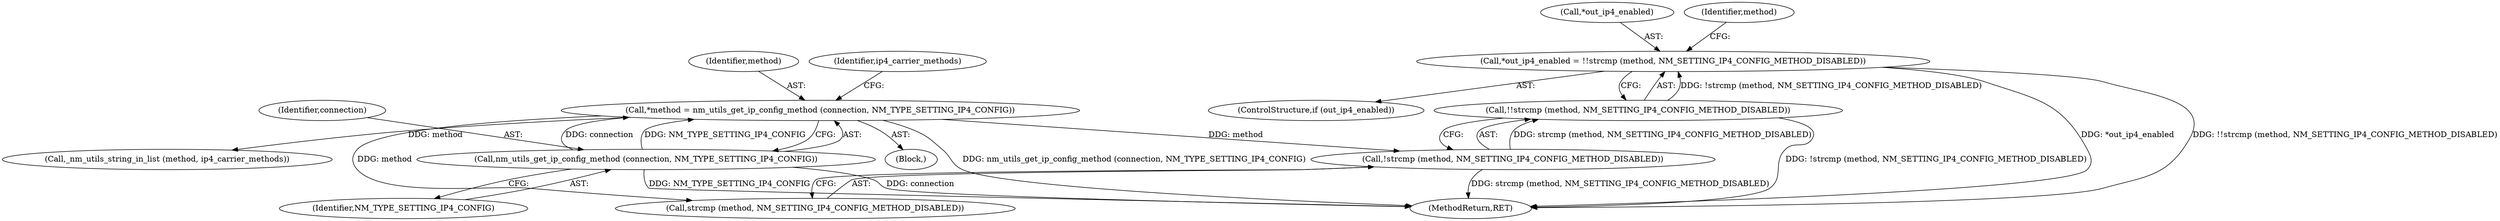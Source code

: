 digraph "0_NetworkManager_d5fc88e573fa58b93034b04d35a2454f5d28cad9@API" {
"1005559" [label="(Call,*out_ip4_enabled = !!strcmp (method, NM_SETTING_IP4_CONFIG_METHOD_DISABLED))"];
"1005562" [label="(Call,!!strcmp (method, NM_SETTING_IP4_CONFIG_METHOD_DISABLED))"];
"1005563" [label="(Call,!strcmp (method, NM_SETTING_IP4_CONFIG_METHOD_DISABLED))"];
"1005549" [label="(Call,*method = nm_utils_get_ip_config_method (connection, NM_TYPE_SETTING_IP4_CONFIG))"];
"1005551" [label="(Call,nm_utils_get_ip_config_method (connection, NM_TYPE_SETTING_IP4_CONFIG))"];
"1005564" [label="(Call,strcmp (method, NM_SETTING_IP4_CONFIG_METHOD_DISABLED))"];
"1005563" [label="(Call,!strcmp (method, NM_SETTING_IP4_CONFIG_METHOD_DISABLED))"];
"1005549" [label="(Call,*method = nm_utils_get_ip_config_method (connection, NM_TYPE_SETTING_IP4_CONFIG))"];
"1005547" [label="(Block,)"];
"1005553" [label="(Identifier,NM_TYPE_SETTING_IP4_CONFIG)"];
"1005560" [label="(Call,*out_ip4_enabled)"];
"1005550" [label="(Identifier,method)"];
"1005552" [label="(Identifier,connection)"];
"1007368" [label="(MethodReturn,RET)"];
"1005551" [label="(Call,nm_utils_get_ip_config_method (connection, NM_TYPE_SETTING_IP4_CONFIG))"];
"1005559" [label="(Call,*out_ip4_enabled = !!strcmp (method, NM_SETTING_IP4_CONFIG_METHOD_DISABLED))"];
"1005568" [label="(Call,_nm_utils_string_in_list (method, ip4_carrier_methods))"];
"1005569" [label="(Identifier,method)"];
"1005557" [label="(ControlStructure,if (out_ip4_enabled))"];
"1005556" [label="(Identifier,ip4_carrier_methods)"];
"1005562" [label="(Call,!!strcmp (method, NM_SETTING_IP4_CONFIG_METHOD_DISABLED))"];
"1005559" -> "1005557"  [label="AST: "];
"1005559" -> "1005562"  [label="CFG: "];
"1005560" -> "1005559"  [label="AST: "];
"1005562" -> "1005559"  [label="AST: "];
"1005569" -> "1005559"  [label="CFG: "];
"1005559" -> "1007368"  [label="DDG: !!strcmp (method, NM_SETTING_IP4_CONFIG_METHOD_DISABLED)"];
"1005559" -> "1007368"  [label="DDG: *out_ip4_enabled"];
"1005562" -> "1005559"  [label="DDG: !strcmp (method, NM_SETTING_IP4_CONFIG_METHOD_DISABLED)"];
"1005562" -> "1005563"  [label="CFG: "];
"1005563" -> "1005562"  [label="AST: "];
"1005562" -> "1007368"  [label="DDG: !strcmp (method, NM_SETTING_IP4_CONFIG_METHOD_DISABLED)"];
"1005563" -> "1005562"  [label="DDG: strcmp (method, NM_SETTING_IP4_CONFIG_METHOD_DISABLED)"];
"1005563" -> "1005564"  [label="CFG: "];
"1005564" -> "1005563"  [label="AST: "];
"1005563" -> "1007368"  [label="DDG: strcmp (method, NM_SETTING_IP4_CONFIG_METHOD_DISABLED)"];
"1005549" -> "1005563"  [label="DDG: method"];
"1005549" -> "1005547"  [label="AST: "];
"1005549" -> "1005551"  [label="CFG: "];
"1005550" -> "1005549"  [label="AST: "];
"1005551" -> "1005549"  [label="AST: "];
"1005556" -> "1005549"  [label="CFG: "];
"1005549" -> "1007368"  [label="DDG: nm_utils_get_ip_config_method (connection, NM_TYPE_SETTING_IP4_CONFIG)"];
"1005551" -> "1005549"  [label="DDG: connection"];
"1005551" -> "1005549"  [label="DDG: NM_TYPE_SETTING_IP4_CONFIG"];
"1005549" -> "1005564"  [label="DDG: method"];
"1005549" -> "1005568"  [label="DDG: method"];
"1005551" -> "1005553"  [label="CFG: "];
"1005552" -> "1005551"  [label="AST: "];
"1005553" -> "1005551"  [label="AST: "];
"1005551" -> "1007368"  [label="DDG: NM_TYPE_SETTING_IP4_CONFIG"];
"1005551" -> "1007368"  [label="DDG: connection"];
}
